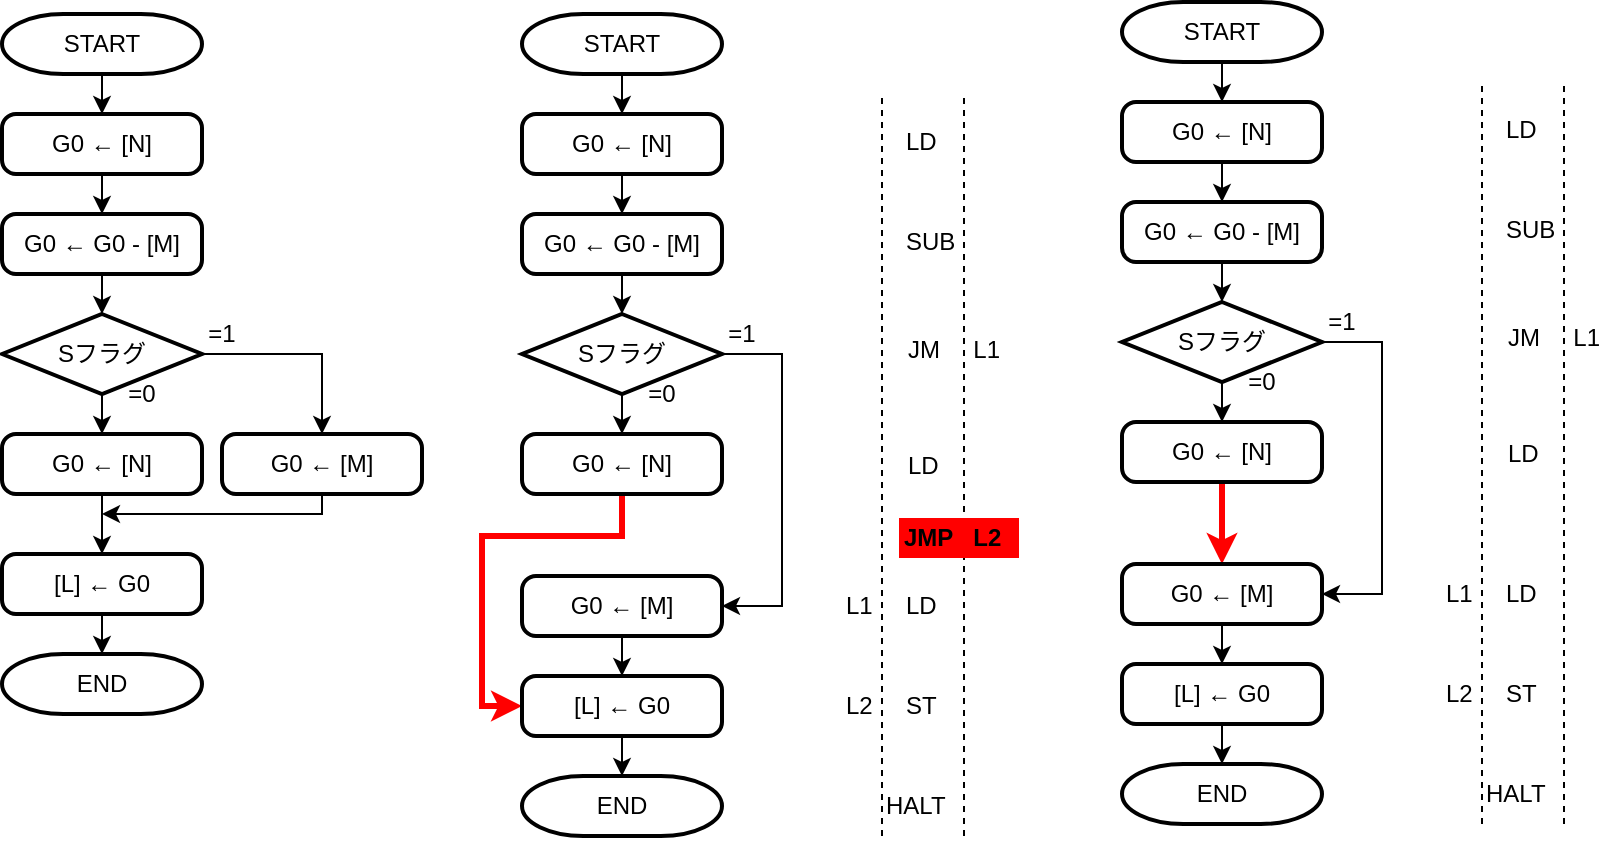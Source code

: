 <mxfile version="20.3.0" type="device"><diagram id="C5RBs43oDa-KdzZeNtuy" name="Page-1"><mxGraphModel dx="994" dy="609" grid="1" gridSize="10" guides="1" tooltips="1" connect="1" arrows="1" fold="1" page="1" pageScale="1" pageWidth="827" pageHeight="1169" math="0" shadow="0"><root><mxCell id="WIyWlLk6GJQsqaUBKTNV-0"/><mxCell id="WIyWlLk6GJQsqaUBKTNV-1" parent="WIyWlLk6GJQsqaUBKTNV-0"/><mxCell id="6gle8ZuRaA0maxHPwBTV-3" style="edgeStyle=orthogonalEdgeStyle;rounded=0;orthogonalLoop=1;jettySize=auto;html=1;exitX=0.5;exitY=1;exitDx=0;exitDy=0;exitPerimeter=0;entryX=0.5;entryY=0;entryDx=0;entryDy=0;" parent="WIyWlLk6GJQsqaUBKTNV-1" source="6gle8ZuRaA0maxHPwBTV-1" target="6gle8ZuRaA0maxHPwBTV-2" edge="1"><mxGeometry relative="1" as="geometry"/></mxCell><mxCell id="6gle8ZuRaA0maxHPwBTV-1" value="START" style="strokeWidth=2;html=1;shape=mxgraph.flowchart.terminator;whiteSpace=wrap;" parent="WIyWlLk6GJQsqaUBKTNV-1" vertex="1"><mxGeometry x="10" y="88" width="100" height="30" as="geometry"/></mxCell><mxCell id="6gle8ZuRaA0maxHPwBTV-5" style="edgeStyle=orthogonalEdgeStyle;rounded=0;orthogonalLoop=1;jettySize=auto;html=1;exitX=0.5;exitY=1;exitDx=0;exitDy=0;entryX=0.5;entryY=0;entryDx=0;entryDy=0;" parent="WIyWlLk6GJQsqaUBKTNV-1" source="6gle8ZuRaA0maxHPwBTV-2" target="6gle8ZuRaA0maxHPwBTV-4" edge="1"><mxGeometry relative="1" as="geometry"/></mxCell><mxCell id="6gle8ZuRaA0maxHPwBTV-2" value="G0 ← [N]" style="rounded=1;whiteSpace=wrap;html=1;absoluteArcSize=1;arcSize=14;strokeWidth=2;" parent="WIyWlLk6GJQsqaUBKTNV-1" vertex="1"><mxGeometry x="10" y="138" width="100" height="30" as="geometry"/></mxCell><mxCell id="6gle8ZuRaA0maxHPwBTV-9" style="edgeStyle=orthogonalEdgeStyle;rounded=0;orthogonalLoop=1;jettySize=auto;html=1;exitX=0.5;exitY=1;exitDx=0;exitDy=0;entryX=0.5;entryY=0;entryDx=0;entryDy=0;entryPerimeter=0;" parent="WIyWlLk6GJQsqaUBKTNV-1" source="6gle8ZuRaA0maxHPwBTV-4" target="6gle8ZuRaA0maxHPwBTV-6" edge="1"><mxGeometry relative="1" as="geometry"/></mxCell><mxCell id="6gle8ZuRaA0maxHPwBTV-4" value="G0 ← G0 - [M]" style="rounded=1;whiteSpace=wrap;html=1;absoluteArcSize=1;arcSize=14;strokeWidth=2;" parent="WIyWlLk6GJQsqaUBKTNV-1" vertex="1"><mxGeometry x="10" y="188" width="100" height="30" as="geometry"/></mxCell><mxCell id="6gle8ZuRaA0maxHPwBTV-6" value="Sフラグ" style="strokeWidth=2;html=1;shape=mxgraph.flowchart.decision;whiteSpace=wrap;" parent="WIyWlLk6GJQsqaUBKTNV-1" vertex="1"><mxGeometry x="10" y="238" width="100" height="40" as="geometry"/></mxCell><mxCell id="6gle8ZuRaA0maxHPwBTV-12" style="edgeStyle=orthogonalEdgeStyle;rounded=0;orthogonalLoop=1;jettySize=auto;html=1;exitX=0.25;exitY=1;exitDx=0;exitDy=0;entryX=1;entryY=0.5;entryDx=0;entryDy=0;entryPerimeter=0;" parent="WIyWlLk6GJQsqaUBKTNV-1" source="6gle8ZuRaA0maxHPwBTV-7" target="6gle8ZuRaA0maxHPwBTV-6" edge="1"><mxGeometry relative="1" as="geometry"/></mxCell><mxCell id="MO0p9JjTxH3Wjh8VY_W5-1" style="edgeStyle=orthogonalEdgeStyle;rounded=0;orthogonalLoop=1;jettySize=auto;html=1;exitX=0.25;exitY=1;exitDx=0;exitDy=0;" parent="WIyWlLk6GJQsqaUBKTNV-1" source="6gle8ZuRaA0maxHPwBTV-7" target="MO0p9JjTxH3Wjh8VY_W5-0" edge="1"><mxGeometry relative="1" as="geometry"><Array as="points"><mxPoint x="170" y="258"/></Array></mxGeometry></mxCell><mxCell id="6gle8ZuRaA0maxHPwBTV-7" value="=1" style="text;html=1;strokeColor=none;fillColor=none;align=center;verticalAlign=middle;whiteSpace=wrap;rounded=0;" parent="WIyWlLk6GJQsqaUBKTNV-1" vertex="1"><mxGeometry x="100" y="238" width="40" height="20" as="geometry"/></mxCell><mxCell id="6gle8ZuRaA0maxHPwBTV-13" style="edgeStyle=orthogonalEdgeStyle;rounded=0;orthogonalLoop=1;jettySize=auto;html=1;exitX=0;exitY=0.5;exitDx=0;exitDy=0;entryX=0.5;entryY=0;entryDx=0;entryDy=0;" parent="WIyWlLk6GJQsqaUBKTNV-1" source="6gle8ZuRaA0maxHPwBTV-8" target="6gle8ZuRaA0maxHPwBTV-10" edge="1"><mxGeometry relative="1" as="geometry"/></mxCell><mxCell id="6gle8ZuRaA0maxHPwBTV-8" value="=0" style="text;html=1;strokeColor=none;fillColor=none;align=center;verticalAlign=middle;whiteSpace=wrap;rounded=0;" parent="WIyWlLk6GJQsqaUBKTNV-1" vertex="1"><mxGeometry x="60" y="268" width="40" height="20" as="geometry"/></mxCell><mxCell id="6gle8ZuRaA0maxHPwBTV-14" style="edgeStyle=orthogonalEdgeStyle;rounded=0;orthogonalLoop=1;jettySize=auto;html=1;exitX=0.5;exitY=1;exitDx=0;exitDy=0;entryX=0.5;entryY=0;entryDx=0;entryDy=0;" parent="WIyWlLk6GJQsqaUBKTNV-1" source="6gle8ZuRaA0maxHPwBTV-10" target="6gle8ZuRaA0maxHPwBTV-11" edge="1"><mxGeometry relative="1" as="geometry"/></mxCell><mxCell id="6gle8ZuRaA0maxHPwBTV-10" value="G0 ← [N]" style="rounded=1;whiteSpace=wrap;html=1;absoluteArcSize=1;arcSize=14;strokeWidth=2;" parent="WIyWlLk6GJQsqaUBKTNV-1" vertex="1"><mxGeometry x="10" y="298" width="100" height="30" as="geometry"/></mxCell><mxCell id="6gle8ZuRaA0maxHPwBTV-18" style="edgeStyle=orthogonalEdgeStyle;rounded=0;orthogonalLoop=1;jettySize=auto;html=1;exitX=0.5;exitY=1;exitDx=0;exitDy=0;entryX=0.5;entryY=0;entryDx=0;entryDy=0;entryPerimeter=0;" parent="WIyWlLk6GJQsqaUBKTNV-1" source="6gle8ZuRaA0maxHPwBTV-11" target="6gle8ZuRaA0maxHPwBTV-16" edge="1"><mxGeometry relative="1" as="geometry"/></mxCell><mxCell id="6gle8ZuRaA0maxHPwBTV-11" value="[L] ← G0" style="rounded=1;whiteSpace=wrap;html=1;absoluteArcSize=1;arcSize=14;strokeWidth=2;" parent="WIyWlLk6GJQsqaUBKTNV-1" vertex="1"><mxGeometry x="10" y="358" width="100" height="30" as="geometry"/></mxCell><mxCell id="6gle8ZuRaA0maxHPwBTV-16" value="END" style="strokeWidth=2;html=1;shape=mxgraph.flowchart.terminator;whiteSpace=wrap;" parent="WIyWlLk6GJQsqaUBKTNV-1" vertex="1"><mxGeometry x="10" y="408" width="100" height="30" as="geometry"/></mxCell><mxCell id="6gle8ZuRaA0maxHPwBTV-17" style="edgeStyle=orthogonalEdgeStyle;rounded=0;orthogonalLoop=1;jettySize=auto;html=1;exitX=0.5;exitY=1;exitDx=0;exitDy=0;exitPerimeter=0;" parent="WIyWlLk6GJQsqaUBKTNV-1" source="6gle8ZuRaA0maxHPwBTV-16" target="6gle8ZuRaA0maxHPwBTV-16" edge="1"><mxGeometry relative="1" as="geometry"/></mxCell><mxCell id="MO0p9JjTxH3Wjh8VY_W5-2" style="edgeStyle=orthogonalEdgeStyle;rounded=0;orthogonalLoop=1;jettySize=auto;html=1;exitX=0.5;exitY=1;exitDx=0;exitDy=0;" parent="WIyWlLk6GJQsqaUBKTNV-1" source="MO0p9JjTxH3Wjh8VY_W5-0" edge="1"><mxGeometry relative="1" as="geometry"><mxPoint x="60" y="338" as="targetPoint"/><Array as="points"><mxPoint x="170" y="338"/></Array></mxGeometry></mxCell><mxCell id="MO0p9JjTxH3Wjh8VY_W5-0" value="G0 ← [M]" style="rounded=1;whiteSpace=wrap;html=1;absoluteArcSize=1;arcSize=14;strokeWidth=2;" parent="WIyWlLk6GJQsqaUBKTNV-1" vertex="1"><mxGeometry x="120" y="298" width="100" height="30" as="geometry"/></mxCell><mxCell id="ScN-Jv5hL6wm4il-D5_Z-0" style="edgeStyle=orthogonalEdgeStyle;rounded=0;orthogonalLoop=1;jettySize=auto;html=1;exitX=0.5;exitY=1;exitDx=0;exitDy=0;exitPerimeter=0;entryX=0.5;entryY=0;entryDx=0;entryDy=0;" parent="WIyWlLk6GJQsqaUBKTNV-1" source="ScN-Jv5hL6wm4il-D5_Z-1" target="ScN-Jv5hL6wm4il-D5_Z-3" edge="1"><mxGeometry relative="1" as="geometry"/></mxCell><mxCell id="ScN-Jv5hL6wm4il-D5_Z-1" value="START" style="strokeWidth=2;html=1;shape=mxgraph.flowchart.terminator;whiteSpace=wrap;" parent="WIyWlLk6GJQsqaUBKTNV-1" vertex="1"><mxGeometry x="270" y="88" width="100" height="30" as="geometry"/></mxCell><mxCell id="ScN-Jv5hL6wm4il-D5_Z-2" style="edgeStyle=orthogonalEdgeStyle;rounded=0;orthogonalLoop=1;jettySize=auto;html=1;exitX=0.5;exitY=1;exitDx=0;exitDy=0;entryX=0.5;entryY=0;entryDx=0;entryDy=0;" parent="WIyWlLk6GJQsqaUBKTNV-1" source="ScN-Jv5hL6wm4il-D5_Z-3" target="ScN-Jv5hL6wm4il-D5_Z-5" edge="1"><mxGeometry relative="1" as="geometry"/></mxCell><mxCell id="ScN-Jv5hL6wm4il-D5_Z-3" value="G0 ← [N]" style="rounded=1;whiteSpace=wrap;html=1;absoluteArcSize=1;arcSize=14;strokeWidth=2;" parent="WIyWlLk6GJQsqaUBKTNV-1" vertex="1"><mxGeometry x="270" y="138" width="100" height="30" as="geometry"/></mxCell><mxCell id="ScN-Jv5hL6wm4il-D5_Z-4" style="edgeStyle=orthogonalEdgeStyle;rounded=0;orthogonalLoop=1;jettySize=auto;html=1;exitX=0.5;exitY=1;exitDx=0;exitDy=0;entryX=0.5;entryY=0;entryDx=0;entryDy=0;entryPerimeter=0;" parent="WIyWlLk6GJQsqaUBKTNV-1" source="ScN-Jv5hL6wm4il-D5_Z-5" target="ScN-Jv5hL6wm4il-D5_Z-6" edge="1"><mxGeometry relative="1" as="geometry"/></mxCell><mxCell id="ScN-Jv5hL6wm4il-D5_Z-5" value="G0 ← G0 - [M]" style="rounded=1;whiteSpace=wrap;html=1;absoluteArcSize=1;arcSize=14;strokeWidth=2;" parent="WIyWlLk6GJQsqaUBKTNV-1" vertex="1"><mxGeometry x="270" y="188" width="100" height="30" as="geometry"/></mxCell><mxCell id="ScN-Jv5hL6wm4il-D5_Z-6" value="Sフラグ" style="strokeWidth=2;html=1;shape=mxgraph.flowchart.decision;whiteSpace=wrap;" parent="WIyWlLk6GJQsqaUBKTNV-1" vertex="1"><mxGeometry x="270" y="238" width="100" height="40" as="geometry"/></mxCell><mxCell id="ScN-Jv5hL6wm4il-D5_Z-7" style="edgeStyle=orthogonalEdgeStyle;rounded=0;orthogonalLoop=1;jettySize=auto;html=1;exitX=0.25;exitY=1;exitDx=0;exitDy=0;entryX=1;entryY=0.5;entryDx=0;entryDy=0;entryPerimeter=0;" parent="WIyWlLk6GJQsqaUBKTNV-1" source="ScN-Jv5hL6wm4il-D5_Z-9" target="ScN-Jv5hL6wm4il-D5_Z-6" edge="1"><mxGeometry relative="1" as="geometry"/></mxCell><mxCell id="ScN-Jv5hL6wm4il-D5_Z-8" style="edgeStyle=orthogonalEdgeStyle;rounded=0;orthogonalLoop=1;jettySize=auto;html=1;exitX=0.25;exitY=1;exitDx=0;exitDy=0;" parent="WIyWlLk6GJQsqaUBKTNV-1" source="ScN-Jv5hL6wm4il-D5_Z-9" target="ScN-Jv5hL6wm4il-D5_Z-19" edge="1"><mxGeometry relative="1" as="geometry"><Array as="points"><mxPoint x="400" y="258"/><mxPoint x="400" y="384"/></Array></mxGeometry></mxCell><mxCell id="ScN-Jv5hL6wm4il-D5_Z-9" value="=1" style="text;html=1;strokeColor=none;fillColor=none;align=center;verticalAlign=middle;whiteSpace=wrap;rounded=0;" parent="WIyWlLk6GJQsqaUBKTNV-1" vertex="1"><mxGeometry x="360" y="238" width="40" height="20" as="geometry"/></mxCell><mxCell id="ScN-Jv5hL6wm4il-D5_Z-10" style="edgeStyle=orthogonalEdgeStyle;rounded=0;orthogonalLoop=1;jettySize=auto;html=1;exitX=0;exitY=0.5;exitDx=0;exitDy=0;entryX=0.5;entryY=0;entryDx=0;entryDy=0;" parent="WIyWlLk6GJQsqaUBKTNV-1" source="ScN-Jv5hL6wm4il-D5_Z-11" target="ScN-Jv5hL6wm4il-D5_Z-13" edge="1"><mxGeometry relative="1" as="geometry"/></mxCell><mxCell id="ScN-Jv5hL6wm4il-D5_Z-11" value="=0" style="text;html=1;strokeColor=none;fillColor=none;align=center;verticalAlign=middle;whiteSpace=wrap;rounded=0;" parent="WIyWlLk6GJQsqaUBKTNV-1" vertex="1"><mxGeometry x="320" y="268" width="40" height="20" as="geometry"/></mxCell><mxCell id="ScN-Jv5hL6wm4il-D5_Z-12" style="edgeStyle=orthogonalEdgeStyle;rounded=0;orthogonalLoop=1;jettySize=auto;html=1;exitX=0.5;exitY=1;exitDx=0;exitDy=0;entryX=0;entryY=0.5;entryDx=0;entryDy=0;strokeColor=#FF0000;strokeWidth=3;" parent="WIyWlLk6GJQsqaUBKTNV-1" source="ScN-Jv5hL6wm4il-D5_Z-13" target="ScN-Jv5hL6wm4il-D5_Z-15" edge="1"><mxGeometry relative="1" as="geometry"><mxPoint x="320" y="429" as="targetPoint"/><Array as="points"><mxPoint x="320" y="349"/><mxPoint x="250" y="349"/><mxPoint x="250" y="434"/></Array></mxGeometry></mxCell><mxCell id="ScN-Jv5hL6wm4il-D5_Z-13" value="G0 ← [N]" style="rounded=1;whiteSpace=wrap;html=1;absoluteArcSize=1;arcSize=14;strokeWidth=2;" parent="WIyWlLk6GJQsqaUBKTNV-1" vertex="1"><mxGeometry x="270" y="298" width="100" height="30" as="geometry"/></mxCell><mxCell id="ScN-Jv5hL6wm4il-D5_Z-14" style="edgeStyle=orthogonalEdgeStyle;rounded=0;orthogonalLoop=1;jettySize=auto;html=1;exitX=0.5;exitY=1;exitDx=0;exitDy=0;entryX=0.5;entryY=0;entryDx=0;entryDy=0;entryPerimeter=0;" parent="WIyWlLk6GJQsqaUBKTNV-1" source="ScN-Jv5hL6wm4il-D5_Z-15" target="ScN-Jv5hL6wm4il-D5_Z-16" edge="1"><mxGeometry relative="1" as="geometry"/></mxCell><mxCell id="ScN-Jv5hL6wm4il-D5_Z-15" value="[L] ← G0" style="rounded=1;whiteSpace=wrap;html=1;absoluteArcSize=1;arcSize=14;strokeWidth=2;" parent="WIyWlLk6GJQsqaUBKTNV-1" vertex="1"><mxGeometry x="270" y="419" width="100" height="30" as="geometry"/></mxCell><mxCell id="ScN-Jv5hL6wm4il-D5_Z-16" value="END" style="strokeWidth=2;html=1;shape=mxgraph.flowchart.terminator;whiteSpace=wrap;" parent="WIyWlLk6GJQsqaUBKTNV-1" vertex="1"><mxGeometry x="270" y="469" width="100" height="30" as="geometry"/></mxCell><mxCell id="ScN-Jv5hL6wm4il-D5_Z-17" style="edgeStyle=orthogonalEdgeStyle;rounded=0;orthogonalLoop=1;jettySize=auto;html=1;exitX=0.5;exitY=1;exitDx=0;exitDy=0;exitPerimeter=0;" parent="WIyWlLk6GJQsqaUBKTNV-1" source="ScN-Jv5hL6wm4il-D5_Z-16" target="ScN-Jv5hL6wm4il-D5_Z-16" edge="1"><mxGeometry relative="1" as="geometry"/></mxCell><mxCell id="ScN-Jv5hL6wm4il-D5_Z-21" style="edgeStyle=orthogonalEdgeStyle;rounded=0;orthogonalLoop=1;jettySize=auto;html=1;exitX=0.5;exitY=1;exitDx=0;exitDy=0;entryX=0.5;entryY=0;entryDx=0;entryDy=0;" parent="WIyWlLk6GJQsqaUBKTNV-1" source="ScN-Jv5hL6wm4il-D5_Z-19" target="ScN-Jv5hL6wm4il-D5_Z-15" edge="1"><mxGeometry relative="1" as="geometry"/></mxCell><mxCell id="ScN-Jv5hL6wm4il-D5_Z-19" value="G0 ← [M]" style="rounded=1;whiteSpace=wrap;html=1;absoluteArcSize=1;arcSize=14;strokeWidth=2;" parent="WIyWlLk6GJQsqaUBKTNV-1" vertex="1"><mxGeometry x="270" y="369" width="100" height="30" as="geometry"/></mxCell><mxCell id="ScN-Jv5hL6wm4il-D5_Z-23" value="LD" style="text;html=1;strokeColor=none;fillColor=none;align=left;verticalAlign=middle;whiteSpace=wrap;rounded=0;" parent="WIyWlLk6GJQsqaUBKTNV-1" vertex="1"><mxGeometry x="460" y="142" width="40" height="20" as="geometry"/></mxCell><mxCell id="ScN-Jv5hL6wm4il-D5_Z-24" value="SUB" style="text;html=1;strokeColor=none;fillColor=none;align=left;verticalAlign=middle;whiteSpace=wrap;rounded=0;" parent="WIyWlLk6GJQsqaUBKTNV-1" vertex="1"><mxGeometry x="460" y="192" width="40" height="20" as="geometry"/></mxCell><mxCell id="ScN-Jv5hL6wm4il-D5_Z-25" value="JM&amp;nbsp; &amp;nbsp; &amp;nbsp;L1" style="text;html=1;strokeColor=none;fillColor=none;align=left;verticalAlign=middle;whiteSpace=wrap;rounded=0;" parent="WIyWlLk6GJQsqaUBKTNV-1" vertex="1"><mxGeometry x="461" y="246" width="49" height="20" as="geometry"/></mxCell><mxCell id="ScN-Jv5hL6wm4il-D5_Z-26" value="LD" style="text;html=1;strokeColor=none;fillColor=none;align=left;verticalAlign=middle;whiteSpace=wrap;rounded=0;" parent="WIyWlLk6GJQsqaUBKTNV-1" vertex="1"><mxGeometry x="461" y="304" width="40" height="20" as="geometry"/></mxCell><mxCell id="ScN-Jv5hL6wm4il-D5_Z-28" value="L1" style="text;html=1;strokeColor=none;fillColor=none;align=left;verticalAlign=middle;whiteSpace=wrap;rounded=0;" parent="WIyWlLk6GJQsqaUBKTNV-1" vertex="1"><mxGeometry x="430" y="374" width="20" height="20" as="geometry"/></mxCell><mxCell id="ScN-Jv5hL6wm4il-D5_Z-29" value="LD" style="text;html=1;strokeColor=none;fillColor=none;align=left;verticalAlign=middle;whiteSpace=wrap;rounded=0;" parent="WIyWlLk6GJQsqaUBKTNV-1" vertex="1"><mxGeometry x="460" y="374" width="40" height="20" as="geometry"/></mxCell><mxCell id="ScN-Jv5hL6wm4il-D5_Z-30" value="L2" style="text;html=1;strokeColor=none;fillColor=none;align=left;verticalAlign=middle;whiteSpace=wrap;rounded=0;" parent="WIyWlLk6GJQsqaUBKTNV-1" vertex="1"><mxGeometry x="430" y="424" width="20" height="20" as="geometry"/></mxCell><mxCell id="ScN-Jv5hL6wm4il-D5_Z-31" value="ST" style="text;html=1;strokeColor=none;fillColor=none;align=left;verticalAlign=middle;whiteSpace=wrap;rounded=0;" parent="WIyWlLk6GJQsqaUBKTNV-1" vertex="1"><mxGeometry x="460" y="424" width="40" height="20" as="geometry"/></mxCell><mxCell id="ScN-Jv5hL6wm4il-D5_Z-33" value="HALT" style="text;html=1;strokeColor=none;fillColor=none;align=left;verticalAlign=middle;whiteSpace=wrap;rounded=0;" parent="WIyWlLk6GJQsqaUBKTNV-1" vertex="1"><mxGeometry x="450" y="474" width="40" height="20" as="geometry"/></mxCell><mxCell id="ScN-Jv5hL6wm4il-D5_Z-34" value="" style="endArrow=none;dashed=1;html=1;" parent="WIyWlLk6GJQsqaUBKTNV-1" edge="1"><mxGeometry width="50" height="50" relative="1" as="geometry"><mxPoint x="450" y="499" as="sourcePoint"/><mxPoint x="450" y="129" as="targetPoint"/></mxGeometry></mxCell><mxCell id="ScN-Jv5hL6wm4il-D5_Z-36" value="" style="endArrow=none;dashed=1;html=1;" parent="WIyWlLk6GJQsqaUBKTNV-1" edge="1"><mxGeometry width="50" height="50" relative="1" as="geometry"><mxPoint x="491" y="499" as="sourcePoint"/><mxPoint x="491" y="129" as="targetPoint"/></mxGeometry></mxCell><mxCell id="UoK2lfgWRdbW3xQR-Qjv-0" style="edgeStyle=orthogonalEdgeStyle;rounded=0;orthogonalLoop=1;jettySize=auto;html=1;exitX=0.5;exitY=1;exitDx=0;exitDy=0;exitPerimeter=0;entryX=0.5;entryY=0;entryDx=0;entryDy=0;" edge="1" source="UoK2lfgWRdbW3xQR-Qjv-1" target="UoK2lfgWRdbW3xQR-Qjv-3" parent="WIyWlLk6GJQsqaUBKTNV-1"><mxGeometry relative="1" as="geometry"/></mxCell><mxCell id="UoK2lfgWRdbW3xQR-Qjv-1" value="START" style="strokeWidth=2;html=1;shape=mxgraph.flowchart.terminator;whiteSpace=wrap;" vertex="1" parent="WIyWlLk6GJQsqaUBKTNV-1"><mxGeometry x="570" y="82" width="100" height="30" as="geometry"/></mxCell><mxCell id="UoK2lfgWRdbW3xQR-Qjv-2" style="edgeStyle=orthogonalEdgeStyle;rounded=0;orthogonalLoop=1;jettySize=auto;html=1;exitX=0.5;exitY=1;exitDx=0;exitDy=0;entryX=0.5;entryY=0;entryDx=0;entryDy=0;" edge="1" source="UoK2lfgWRdbW3xQR-Qjv-3" target="UoK2lfgWRdbW3xQR-Qjv-5" parent="WIyWlLk6GJQsqaUBKTNV-1"><mxGeometry relative="1" as="geometry"/></mxCell><mxCell id="UoK2lfgWRdbW3xQR-Qjv-3" value="G0 ← [N]" style="rounded=1;whiteSpace=wrap;html=1;absoluteArcSize=1;arcSize=14;strokeWidth=2;" vertex="1" parent="WIyWlLk6GJQsqaUBKTNV-1"><mxGeometry x="570" y="132" width="100" height="30" as="geometry"/></mxCell><mxCell id="UoK2lfgWRdbW3xQR-Qjv-4" style="edgeStyle=orthogonalEdgeStyle;rounded=0;orthogonalLoop=1;jettySize=auto;html=1;exitX=0.5;exitY=1;exitDx=0;exitDy=0;entryX=0.5;entryY=0;entryDx=0;entryDy=0;entryPerimeter=0;" edge="1" source="UoK2lfgWRdbW3xQR-Qjv-5" target="UoK2lfgWRdbW3xQR-Qjv-6" parent="WIyWlLk6GJQsqaUBKTNV-1"><mxGeometry relative="1" as="geometry"/></mxCell><mxCell id="UoK2lfgWRdbW3xQR-Qjv-5" value="G0 ← G0 - [M]" style="rounded=1;whiteSpace=wrap;html=1;absoluteArcSize=1;arcSize=14;strokeWidth=2;" vertex="1" parent="WIyWlLk6GJQsqaUBKTNV-1"><mxGeometry x="570" y="182" width="100" height="30" as="geometry"/></mxCell><mxCell id="UoK2lfgWRdbW3xQR-Qjv-6" value="Sフラグ" style="strokeWidth=2;html=1;shape=mxgraph.flowchart.decision;whiteSpace=wrap;" vertex="1" parent="WIyWlLk6GJQsqaUBKTNV-1"><mxGeometry x="570" y="232" width="100" height="40" as="geometry"/></mxCell><mxCell id="UoK2lfgWRdbW3xQR-Qjv-7" style="edgeStyle=orthogonalEdgeStyle;rounded=0;orthogonalLoop=1;jettySize=auto;html=1;exitX=0.25;exitY=1;exitDx=0;exitDy=0;entryX=1;entryY=0.5;entryDx=0;entryDy=0;entryPerimeter=0;" edge="1" source="UoK2lfgWRdbW3xQR-Qjv-9" target="UoK2lfgWRdbW3xQR-Qjv-6" parent="WIyWlLk6GJQsqaUBKTNV-1"><mxGeometry relative="1" as="geometry"/></mxCell><mxCell id="UoK2lfgWRdbW3xQR-Qjv-8" style="edgeStyle=orthogonalEdgeStyle;rounded=0;orthogonalLoop=1;jettySize=auto;html=1;exitX=0.25;exitY=1;exitDx=0;exitDy=0;" edge="1" source="UoK2lfgWRdbW3xQR-Qjv-9" target="UoK2lfgWRdbW3xQR-Qjv-19" parent="WIyWlLk6GJQsqaUBKTNV-1"><mxGeometry relative="1" as="geometry"><Array as="points"><mxPoint x="700" y="252"/><mxPoint x="700" y="378"/></Array></mxGeometry></mxCell><mxCell id="UoK2lfgWRdbW3xQR-Qjv-9" value="=1" style="text;html=1;strokeColor=none;fillColor=none;align=center;verticalAlign=middle;whiteSpace=wrap;rounded=0;" vertex="1" parent="WIyWlLk6GJQsqaUBKTNV-1"><mxGeometry x="660" y="232" width="40" height="20" as="geometry"/></mxCell><mxCell id="UoK2lfgWRdbW3xQR-Qjv-10" style="edgeStyle=orthogonalEdgeStyle;rounded=0;orthogonalLoop=1;jettySize=auto;html=1;exitX=0;exitY=0.5;exitDx=0;exitDy=0;entryX=0.5;entryY=0;entryDx=0;entryDy=0;" edge="1" source="UoK2lfgWRdbW3xQR-Qjv-11" target="UoK2lfgWRdbW3xQR-Qjv-13" parent="WIyWlLk6GJQsqaUBKTNV-1"><mxGeometry relative="1" as="geometry"/></mxCell><mxCell id="UoK2lfgWRdbW3xQR-Qjv-11" value="=0" style="text;html=1;strokeColor=none;fillColor=none;align=center;verticalAlign=middle;whiteSpace=wrap;rounded=0;" vertex="1" parent="WIyWlLk6GJQsqaUBKTNV-1"><mxGeometry x="620" y="262" width="40" height="20" as="geometry"/></mxCell><mxCell id="UoK2lfgWRdbW3xQR-Qjv-32" style="edgeStyle=orthogonalEdgeStyle;rounded=0;orthogonalLoop=1;jettySize=auto;html=1;exitX=0.5;exitY=1;exitDx=0;exitDy=0;entryX=0.5;entryY=0;entryDx=0;entryDy=0;strokeColor=#FF0000;strokeWidth=3;" edge="1" parent="WIyWlLk6GJQsqaUBKTNV-1" source="UoK2lfgWRdbW3xQR-Qjv-13" target="UoK2lfgWRdbW3xQR-Qjv-19"><mxGeometry relative="1" as="geometry"/></mxCell><mxCell id="UoK2lfgWRdbW3xQR-Qjv-13" value="G0 ← [N]" style="rounded=1;whiteSpace=wrap;html=1;absoluteArcSize=1;arcSize=14;strokeWidth=2;" vertex="1" parent="WIyWlLk6GJQsqaUBKTNV-1"><mxGeometry x="570" y="292" width="100" height="30" as="geometry"/></mxCell><mxCell id="UoK2lfgWRdbW3xQR-Qjv-14" style="edgeStyle=orthogonalEdgeStyle;rounded=0;orthogonalLoop=1;jettySize=auto;html=1;exitX=0.5;exitY=1;exitDx=0;exitDy=0;entryX=0.5;entryY=0;entryDx=0;entryDy=0;entryPerimeter=0;" edge="1" source="UoK2lfgWRdbW3xQR-Qjv-15" target="UoK2lfgWRdbW3xQR-Qjv-16" parent="WIyWlLk6GJQsqaUBKTNV-1"><mxGeometry relative="1" as="geometry"/></mxCell><mxCell id="UoK2lfgWRdbW3xQR-Qjv-15" value="[L] ← G0" style="rounded=1;whiteSpace=wrap;html=1;absoluteArcSize=1;arcSize=14;strokeWidth=2;" vertex="1" parent="WIyWlLk6GJQsqaUBKTNV-1"><mxGeometry x="570" y="413" width="100" height="30" as="geometry"/></mxCell><mxCell id="UoK2lfgWRdbW3xQR-Qjv-16" value="END" style="strokeWidth=2;html=1;shape=mxgraph.flowchart.terminator;whiteSpace=wrap;" vertex="1" parent="WIyWlLk6GJQsqaUBKTNV-1"><mxGeometry x="570" y="463" width="100" height="30" as="geometry"/></mxCell><mxCell id="UoK2lfgWRdbW3xQR-Qjv-17" style="edgeStyle=orthogonalEdgeStyle;rounded=0;orthogonalLoop=1;jettySize=auto;html=1;exitX=0.5;exitY=1;exitDx=0;exitDy=0;exitPerimeter=0;" edge="1" source="UoK2lfgWRdbW3xQR-Qjv-16" target="UoK2lfgWRdbW3xQR-Qjv-16" parent="WIyWlLk6GJQsqaUBKTNV-1"><mxGeometry relative="1" as="geometry"/></mxCell><mxCell id="UoK2lfgWRdbW3xQR-Qjv-18" style="edgeStyle=orthogonalEdgeStyle;rounded=0;orthogonalLoop=1;jettySize=auto;html=1;exitX=0.5;exitY=1;exitDx=0;exitDy=0;entryX=0.5;entryY=0;entryDx=0;entryDy=0;" edge="1" source="UoK2lfgWRdbW3xQR-Qjv-19" target="UoK2lfgWRdbW3xQR-Qjv-15" parent="WIyWlLk6GJQsqaUBKTNV-1"><mxGeometry relative="1" as="geometry"/></mxCell><mxCell id="UoK2lfgWRdbW3xQR-Qjv-19" value="G0 ← [M]" style="rounded=1;whiteSpace=wrap;html=1;absoluteArcSize=1;arcSize=14;strokeWidth=2;" vertex="1" parent="WIyWlLk6GJQsqaUBKTNV-1"><mxGeometry x="570" y="363" width="100" height="30" as="geometry"/></mxCell><mxCell id="UoK2lfgWRdbW3xQR-Qjv-20" value="LD" style="text;html=1;strokeColor=none;fillColor=none;align=left;verticalAlign=middle;whiteSpace=wrap;rounded=0;" vertex="1" parent="WIyWlLk6GJQsqaUBKTNV-1"><mxGeometry x="760" y="136" width="40" height="20" as="geometry"/></mxCell><mxCell id="UoK2lfgWRdbW3xQR-Qjv-21" value="SUB" style="text;html=1;strokeColor=none;fillColor=none;align=left;verticalAlign=middle;whiteSpace=wrap;rounded=0;" vertex="1" parent="WIyWlLk6GJQsqaUBKTNV-1"><mxGeometry x="760" y="186" width="40" height="20" as="geometry"/></mxCell><mxCell id="UoK2lfgWRdbW3xQR-Qjv-22" value="JM&amp;nbsp; &amp;nbsp; &amp;nbsp;L1" style="text;html=1;strokeColor=none;fillColor=none;align=left;verticalAlign=middle;whiteSpace=wrap;rounded=0;" vertex="1" parent="WIyWlLk6GJQsqaUBKTNV-1"><mxGeometry x="761" y="240" width="49" height="20" as="geometry"/></mxCell><mxCell id="UoK2lfgWRdbW3xQR-Qjv-23" value="LD" style="text;html=1;strokeColor=none;fillColor=none;align=left;verticalAlign=middle;whiteSpace=wrap;rounded=0;" vertex="1" parent="WIyWlLk6GJQsqaUBKTNV-1"><mxGeometry x="761" y="298" width="40" height="20" as="geometry"/></mxCell><mxCell id="UoK2lfgWRdbW3xQR-Qjv-24" value="JMP&amp;nbsp; &amp;nbsp;L2" style="text;html=1;strokeColor=none;fillColor=#FF0000;align=left;verticalAlign=middle;whiteSpace=wrap;rounded=0;fontStyle=1" vertex="1" parent="WIyWlLk6GJQsqaUBKTNV-1"><mxGeometry x="458.5" y="340" width="60" height="20" as="geometry"/></mxCell><mxCell id="UoK2lfgWRdbW3xQR-Qjv-25" value="L1" style="text;html=1;strokeColor=none;fillColor=none;align=left;verticalAlign=middle;whiteSpace=wrap;rounded=0;" vertex="1" parent="WIyWlLk6GJQsqaUBKTNV-1"><mxGeometry x="730" y="368" width="20" height="20" as="geometry"/></mxCell><mxCell id="UoK2lfgWRdbW3xQR-Qjv-26" value="LD" style="text;html=1;strokeColor=none;fillColor=none;align=left;verticalAlign=middle;whiteSpace=wrap;rounded=0;" vertex="1" parent="WIyWlLk6GJQsqaUBKTNV-1"><mxGeometry x="760" y="368" width="40" height="20" as="geometry"/></mxCell><mxCell id="UoK2lfgWRdbW3xQR-Qjv-27" value="L2" style="text;html=1;strokeColor=none;fillColor=none;align=left;verticalAlign=middle;whiteSpace=wrap;rounded=0;" vertex="1" parent="WIyWlLk6GJQsqaUBKTNV-1"><mxGeometry x="730" y="418" width="20" height="20" as="geometry"/></mxCell><mxCell id="UoK2lfgWRdbW3xQR-Qjv-28" value="ST" style="text;html=1;strokeColor=none;fillColor=none;align=left;verticalAlign=middle;whiteSpace=wrap;rounded=0;" vertex="1" parent="WIyWlLk6GJQsqaUBKTNV-1"><mxGeometry x="760" y="418" width="40" height="20" as="geometry"/></mxCell><mxCell id="UoK2lfgWRdbW3xQR-Qjv-29" value="HALT" style="text;html=1;strokeColor=none;fillColor=none;align=left;verticalAlign=middle;whiteSpace=wrap;rounded=0;" vertex="1" parent="WIyWlLk6GJQsqaUBKTNV-1"><mxGeometry x="750" y="468" width="40" height="20" as="geometry"/></mxCell><mxCell id="UoK2lfgWRdbW3xQR-Qjv-30" value="" style="endArrow=none;dashed=1;html=1;" edge="1" parent="WIyWlLk6GJQsqaUBKTNV-1"><mxGeometry width="50" height="50" relative="1" as="geometry"><mxPoint x="750" y="493" as="sourcePoint"/><mxPoint x="750" y="123" as="targetPoint"/></mxGeometry></mxCell><mxCell id="UoK2lfgWRdbW3xQR-Qjv-31" value="" style="endArrow=none;dashed=1;html=1;" edge="1" parent="WIyWlLk6GJQsqaUBKTNV-1"><mxGeometry width="50" height="50" relative="1" as="geometry"><mxPoint x="791" y="493" as="sourcePoint"/><mxPoint x="791" y="123" as="targetPoint"/></mxGeometry></mxCell></root></mxGraphModel></diagram></mxfile>